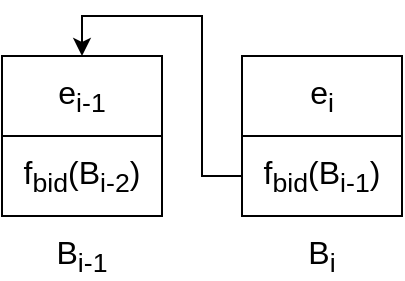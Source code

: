 <mxfile version="10.7.7" type="device"><diagram id="Kp-K6T1Co3qdVAvnNPgv" name="Page-1"><mxGraphModel dx="840" dy="521" grid="1" gridSize="10" guides="1" tooltips="1" connect="1" arrows="1" fold="1" page="1" pageScale="1" pageWidth="850" pageHeight="1100" math="0" shadow="0"><root><mxCell id="0"/><mxCell id="1" parent="0"/><mxCell id="rnPURneUovkPYO9U4P4a-4" value="e&lt;sub&gt;i&lt;/sub&gt;" style="rounded=0;whiteSpace=wrap;html=1;fontSize=16;" parent="1" vertex="1"><mxGeometry x="460" y="240" width="80" height="40" as="geometry"/></mxCell><mxCell id="rnPURneUovkPYO9U4P4a-8" style="edgeStyle=orthogonalEdgeStyle;rounded=0;orthogonalLoop=1;jettySize=auto;html=1;entryX=0.5;entryY=0;entryDx=0;entryDy=0;fontSize=16;" parent="1" source="rnPURneUovkPYO9U4P4a-5" target="rnPURneUovkPYO9U4P4a-6" edge="1"><mxGeometry relative="1" as="geometry"/></mxCell><mxCell id="rnPURneUovkPYO9U4P4a-5" value="&lt;span style=&quot;font-size: 16px&quot;&gt;f&lt;sub&gt;bid&lt;/sub&gt;(B&lt;sub&gt;i-1&lt;/sub&gt;)&lt;/span&gt;" style="rounded=0;whiteSpace=wrap;html=1;fontSize=16;" parent="1" vertex="1"><mxGeometry x="460" y="280" width="80" height="40" as="geometry"/></mxCell><mxCell id="rnPURneUovkPYO9U4P4a-6" value="e&lt;sub&gt;i-1&lt;/sub&gt;" style="rounded=0;whiteSpace=wrap;html=1;fontSize=16;" parent="1" vertex="1"><mxGeometry x="340" y="240" width="80" height="40" as="geometry"/></mxCell><mxCell id="rnPURneUovkPYO9U4P4a-7" value="&lt;span style=&quot;font-size: 16px&quot;&gt;f&lt;sub&gt;bid&lt;/sub&gt;(B&lt;sub&gt;i-2&lt;/sub&gt;)&lt;/span&gt;" style="rounded=0;whiteSpace=wrap;html=1;fontSize=16;" parent="1" vertex="1"><mxGeometry x="340" y="280" width="80" height="40" as="geometry"/></mxCell><mxCell id="rnPURneUovkPYO9U4P4a-9" value="B&lt;sub&gt;i-1&lt;/sub&gt;" style="text;html=1;strokeColor=none;fillColor=none;align=center;verticalAlign=middle;whiteSpace=wrap;rounded=0;fontSize=16;" parent="1" vertex="1"><mxGeometry x="360" y="330" width="40" height="20" as="geometry"/></mxCell><mxCell id="rnPURneUovkPYO9U4P4a-10" value="B&lt;sub&gt;i&lt;/sub&gt;" style="text;html=1;strokeColor=none;fillColor=none;align=center;verticalAlign=middle;whiteSpace=wrap;rounded=0;fontSize=16;" parent="1" vertex="1"><mxGeometry x="480" y="330" width="40" height="20" as="geometry"/></mxCell></root></mxGraphModel></diagram></mxfile>